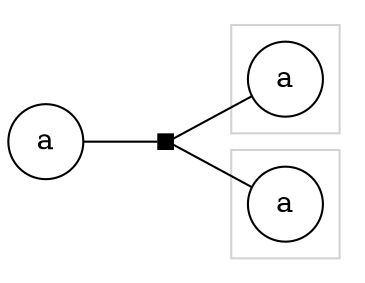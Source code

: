 digraph G {
  rankdir="LR";

  subgraph place {
    node [shape=circle,fixedsize=true,width=.5];
    _p0 [label="a"] ;
  } 

  subgraph transitions {
    node [shape=rect,height=.5,width=.5];
    _t0 [label="",height=.1,width=.1,style=filled,width=.1,color=black] ;
  } 

  subgraph cluster_0 {
    color=lightgray ;

    subgraph place {
      node [shape=circle,fixedsize=true,width=.5];
      _p0_0 [label="a"] ;
    } 
  }

  subgraph cluster_1 {
    color=lightgray ;

    subgraph place {
      node [shape=circle,fixedsize=true,width=.5];
      _p0_1 [label="a"] ;
    } 
  }

  _p0 -> _t0 [arrowhead=none] ;
  _t0 -> _p0_0 [arrowhead=none] ;
  _t0 -> _p0_1 [arrowhead=none] ;
}


